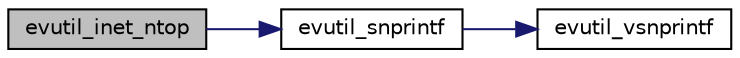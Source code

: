 digraph "evutil_inet_ntop"
{
 // LATEX_PDF_SIZE
  edge [fontname="Helvetica",fontsize="10",labelfontname="Helvetica",labelfontsize="10"];
  node [fontname="Helvetica",fontsize="10",shape=record];
  rankdir="LR";
  Node11 [label="evutil_inet_ntop",height=0.2,width=0.4,color="black", fillcolor="grey75", style="filled", fontcolor="black",tooltip=" "];
  Node11 -> Node12 [color="midnightblue",fontsize="10",style="solid",fontname="Helvetica"];
  Node12 [label="evutil_snprintf",height=0.2,width=0.4,color="black", fillcolor="white", style="filled",URL="$util_8h.html#a198e8db3626746515792e28b1380be67",tooltip=" "];
  Node12 -> Node13 [color="midnightblue",fontsize="10",style="solid",fontname="Helvetica"];
  Node13 [label="evutil_vsnprintf",height=0.2,width=0.4,color="black", fillcolor="white", style="filled",URL="$util_8h.html#a30bbdc509d150e5dfac1f74dd4e4c212",tooltip=" "];
}
